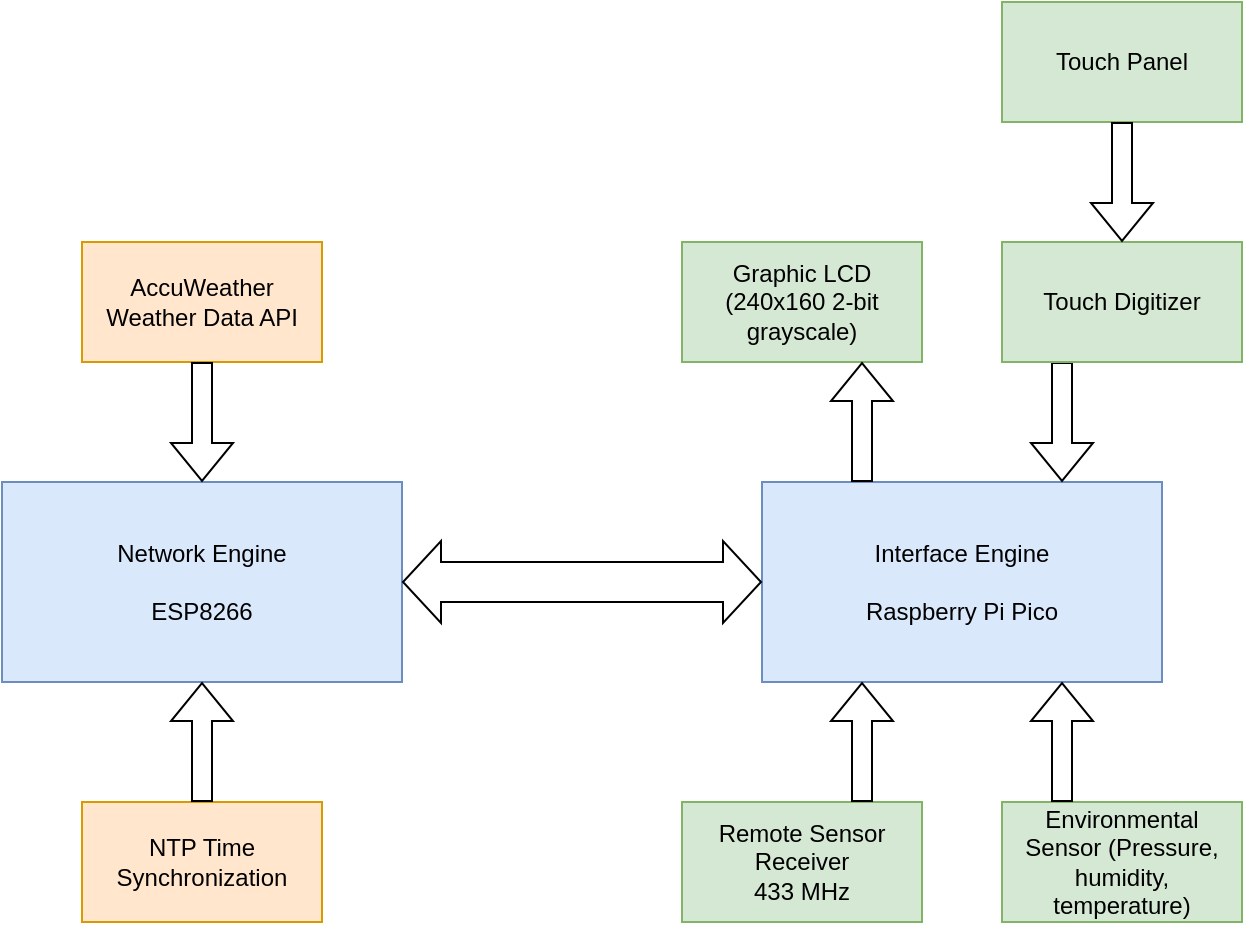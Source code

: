 <mxfile version="16.2.6"><diagram id="b33TvyDqdgvWbFvhcjWX" name="Page-1"><mxGraphModel dx="1178" dy="635" grid="1" gridSize="10" guides="1" tooltips="1" connect="1" arrows="1" fold="1" page="1" pageScale="1" pageWidth="850" pageHeight="1100" math="0" shadow="0"><root><mxCell id="0"/><mxCell id="1" parent="0"/><mxCell id="9RagopZ_ImrBr5dpu3hR-2" value="&lt;div&gt;Network Engine&lt;/div&gt;&lt;div&gt;&lt;br&gt;&lt;/div&gt;&lt;div&gt;ESP8266&lt;br&gt;&lt;/div&gt;" style="rounded=0;whiteSpace=wrap;html=1;fillColor=#dae8fc;strokeColor=#6c8ebf;" vertex="1" parent="1"><mxGeometry x="100" y="450" width="200" height="100" as="geometry"/></mxCell><mxCell id="9RagopZ_ImrBr5dpu3hR-3" value="&lt;div&gt;Interface Engine&lt;/div&gt;&lt;div&gt;&lt;br&gt;&lt;/div&gt;&lt;div&gt;Raspberry Pi Pico&lt;br&gt;&lt;/div&gt;" style="rounded=0;whiteSpace=wrap;html=1;fillColor=#dae8fc;strokeColor=#6c8ebf;" vertex="1" parent="1"><mxGeometry x="480" y="450" width="200" height="100" as="geometry"/></mxCell><mxCell id="9RagopZ_ImrBr5dpu3hR-4" value="" style="shape=flexArrow;endArrow=classic;startArrow=classic;html=1;rounded=0;exitX=1;exitY=0.5;exitDx=0;exitDy=0;entryX=0;entryY=0.5;entryDx=0;entryDy=0;endSize=6;startWidth=20;width=20;" edge="1" parent="1" source="9RagopZ_ImrBr5dpu3hR-2" target="9RagopZ_ImrBr5dpu3hR-3"><mxGeometry width="100" height="100" relative="1" as="geometry"><mxPoint x="370" y="610" as="sourcePoint"/><mxPoint x="470" y="510" as="targetPoint"/></mxGeometry></mxCell><mxCell id="9RagopZ_ImrBr5dpu3hR-6" value="&lt;div&gt;Graphic LCD&lt;/div&gt;&lt;div&gt;(240x160 2-bit grayscale)&lt;br&gt;&lt;/div&gt;" style="rounded=0;whiteSpace=wrap;html=1;fillColor=#d5e8d4;strokeColor=#82b366;" vertex="1" parent="1"><mxGeometry x="440" y="330" width="120" height="60" as="geometry"/></mxCell><mxCell id="9RagopZ_ImrBr5dpu3hR-7" value="" style="shape=flexArrow;endArrow=block;startArrow=none;html=1;rounded=0;entryX=0.75;entryY=1;entryDx=0;entryDy=0;exitX=0.25;exitY=0;exitDx=0;exitDy=0;endFill=0;startFill=0;" edge="1" parent="1" source="9RagopZ_ImrBr5dpu3hR-3" target="9RagopZ_ImrBr5dpu3hR-6"><mxGeometry width="100" height="100" relative="1" as="geometry"><mxPoint x="600" y="420" as="sourcePoint"/><mxPoint x="470" y="350" as="targetPoint"/></mxGeometry></mxCell><mxCell id="9RagopZ_ImrBr5dpu3hR-8" value="Touch Panel" style="rounded=0;whiteSpace=wrap;html=1;fillColor=#d5e8d4;strokeColor=#82b366;" vertex="1" parent="1"><mxGeometry x="600" y="210" width="120" height="60" as="geometry"/></mxCell><mxCell id="9RagopZ_ImrBr5dpu3hR-9" value="" style="shape=flexArrow;endArrow=none;startArrow=classic;html=1;rounded=0;exitX=0.75;exitY=0;exitDx=0;exitDy=0;endFill=0;entryX=0.25;entryY=1;entryDx=0;entryDy=0;" edge="1" parent="1" source="9RagopZ_ImrBr5dpu3hR-3" target="9RagopZ_ImrBr5dpu3hR-11"><mxGeometry width="100" height="100" relative="1" as="geometry"><mxPoint x="750" y="490" as="sourcePoint"/><mxPoint x="660" y="410" as="targetPoint"/></mxGeometry></mxCell><mxCell id="9RagopZ_ImrBr5dpu3hR-11" value="Touch Digitizer" style="rounded=0;whiteSpace=wrap;html=1;fillColor=#d5e8d4;strokeColor=#82b366;" vertex="1" parent="1"><mxGeometry x="600" y="330" width="120" height="60" as="geometry"/></mxCell><mxCell id="9RagopZ_ImrBr5dpu3hR-12" value="" style="shape=flexArrow;endArrow=none;startArrow=classic;html=1;rounded=0;exitX=0.5;exitY=0;exitDx=0;exitDy=0;endFill=0;entryX=0.5;entryY=1;entryDx=0;entryDy=0;" edge="1" parent="1" source="9RagopZ_ImrBr5dpu3hR-11" target="9RagopZ_ImrBr5dpu3hR-8"><mxGeometry width="100" height="100" relative="1" as="geometry"><mxPoint x="760" y="380" as="sourcePoint"/><mxPoint x="760" y="300" as="targetPoint"/></mxGeometry></mxCell><mxCell id="9RagopZ_ImrBr5dpu3hR-13" value="&lt;div&gt;Remote Sensor Receiver&lt;/div&gt;&lt;div&gt;433 MHz&lt;br&gt;&lt;/div&gt;" style="rounded=0;whiteSpace=wrap;html=1;fillColor=#d5e8d4;strokeColor=#82b366;" vertex="1" parent="1"><mxGeometry x="440" y="610" width="120" height="60" as="geometry"/></mxCell><mxCell id="9RagopZ_ImrBr5dpu3hR-14" value="" style="shape=flexArrow;endArrow=block;startArrow=none;html=1;rounded=0;entryX=0.25;entryY=1;entryDx=0;entryDy=0;exitX=0.75;exitY=0;exitDx=0;exitDy=0;endFill=0;startFill=0;" edge="1" parent="1" source="9RagopZ_ImrBr5dpu3hR-13" target="9RagopZ_ImrBr5dpu3hR-3"><mxGeometry width="100" height="100" relative="1" as="geometry"><mxPoint x="680.0" y="670" as="sourcePoint"/><mxPoint x="680.0" y="610" as="targetPoint"/></mxGeometry></mxCell><mxCell id="9RagopZ_ImrBr5dpu3hR-16" value="Environmental Sensor (Pressure, humidity, temperature)" style="rounded=0;whiteSpace=wrap;html=1;fillColor=#d5e8d4;strokeColor=#82b366;" vertex="1" parent="1"><mxGeometry x="600" y="610" width="120" height="60" as="geometry"/></mxCell><mxCell id="9RagopZ_ImrBr5dpu3hR-18" value="" style="shape=flexArrow;endArrow=block;startArrow=none;html=1;rounded=0;exitX=0.25;exitY=0;exitDx=0;exitDy=0;endFill=0;startFill=0;entryX=0.75;entryY=1;entryDx=0;entryDy=0;" edge="1" parent="1" source="9RagopZ_ImrBr5dpu3hR-16" target="9RagopZ_ImrBr5dpu3hR-3"><mxGeometry width="100" height="100" relative="1" as="geometry"><mxPoint x="599.31" y="620" as="sourcePoint"/><mxPoint x="599" y="560" as="targetPoint"/></mxGeometry></mxCell><mxCell id="9RagopZ_ImrBr5dpu3hR-19" value="AccuWeather Weather Data API" style="rounded=0;whiteSpace=wrap;html=1;fillColor=#ffe6cc;strokeColor=#d79b00;" vertex="1" parent="1"><mxGeometry x="140" y="330" width="120" height="60" as="geometry"/></mxCell><mxCell id="9RagopZ_ImrBr5dpu3hR-20" value="" style="shape=flexArrow;endArrow=none;startArrow=classic;html=1;rounded=0;exitX=0.5;exitY=0;exitDx=0;exitDy=0;endFill=0;entryX=0.5;entryY=1;entryDx=0;entryDy=0;" edge="1" parent="1" source="9RagopZ_ImrBr5dpu3hR-2" target="9RagopZ_ImrBr5dpu3hR-19"><mxGeometry width="100" height="100" relative="1" as="geometry"><mxPoint x="300" y="440" as="sourcePoint"/><mxPoint x="300" y="380" as="targetPoint"/></mxGeometry></mxCell><mxCell id="9RagopZ_ImrBr5dpu3hR-21" value="NTP Time Synchronization" style="rounded=0;whiteSpace=wrap;html=1;fillColor=#ffe6cc;strokeColor=#d79b00;" vertex="1" parent="1"><mxGeometry x="140" y="610" width="120" height="60" as="geometry"/></mxCell><mxCell id="9RagopZ_ImrBr5dpu3hR-22" value="" style="shape=flexArrow;endArrow=block;startArrow=none;html=1;rounded=0;entryX=0.5;entryY=1;entryDx=0;entryDy=0;exitX=0.5;exitY=0;exitDx=0;exitDy=0;endFill=0;startFill=0;" edge="1" parent="1" source="9RagopZ_ImrBr5dpu3hR-21" target="9RagopZ_ImrBr5dpu3hR-2"><mxGeometry width="100" height="100" relative="1" as="geometry"><mxPoint x="310.0" y="630" as="sourcePoint"/><mxPoint x="310.0" y="570" as="targetPoint"/></mxGeometry></mxCell></root></mxGraphModel></diagram></mxfile>